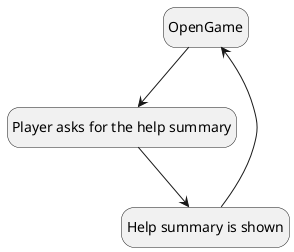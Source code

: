 @startuml Player Request Help Summary
hide empty description 
state "Player asks for the help summary" as 1
state "Help summary is shown" as 2
OpenGame -down-> 1
1 --> 2
2-up-> OpenGame
@enduml
